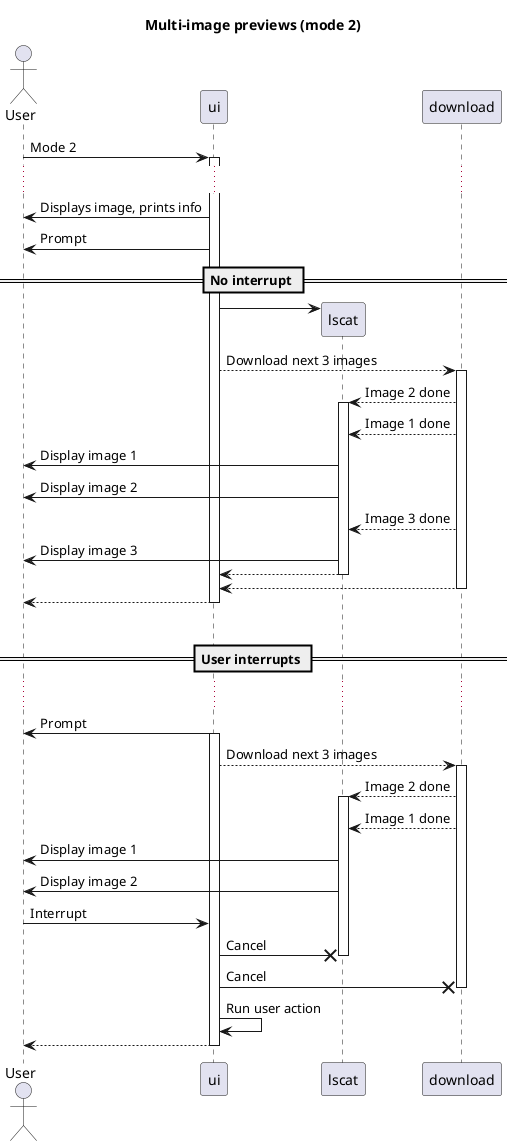 For planning purposes
Need to figure out how to cancel running threads

@startuml

title Multi-image previews (mode 2)

actor User

User -> ui ++: Mode 2
...
ui -> User:Displays image, prints info
ui -> User: Prompt
== No interrupt ==
create lscat
ui -> lscat
ui --> download ++:Download next 3 images
download --> lscat ++: Image 2 done
download --> lscat: Image 1 done
lscat -> User: Display image 1
lscat -> User: Display image 2
download --> lscat: Image 3 done
lscat -> User: Display image 3
lscat --> ui
deactivate lscat
return
return
|||


== User interrupts ==
...
ui -> User: Prompt
activate ui
ui --> download ++: Download next 3 images
download --> lscat ++: Image 2 done
download --> lscat: Image 1 done
lscat -> User: Display image 1
lscat -> User: Display image 2
User -> ui: Interrupt
ui -x lscat: Cancel
deactivate lscat
ui -x download: Cancel
deactivate download
ui -> ui: Run user action
ui --> User
deactivate ui

@enduml
